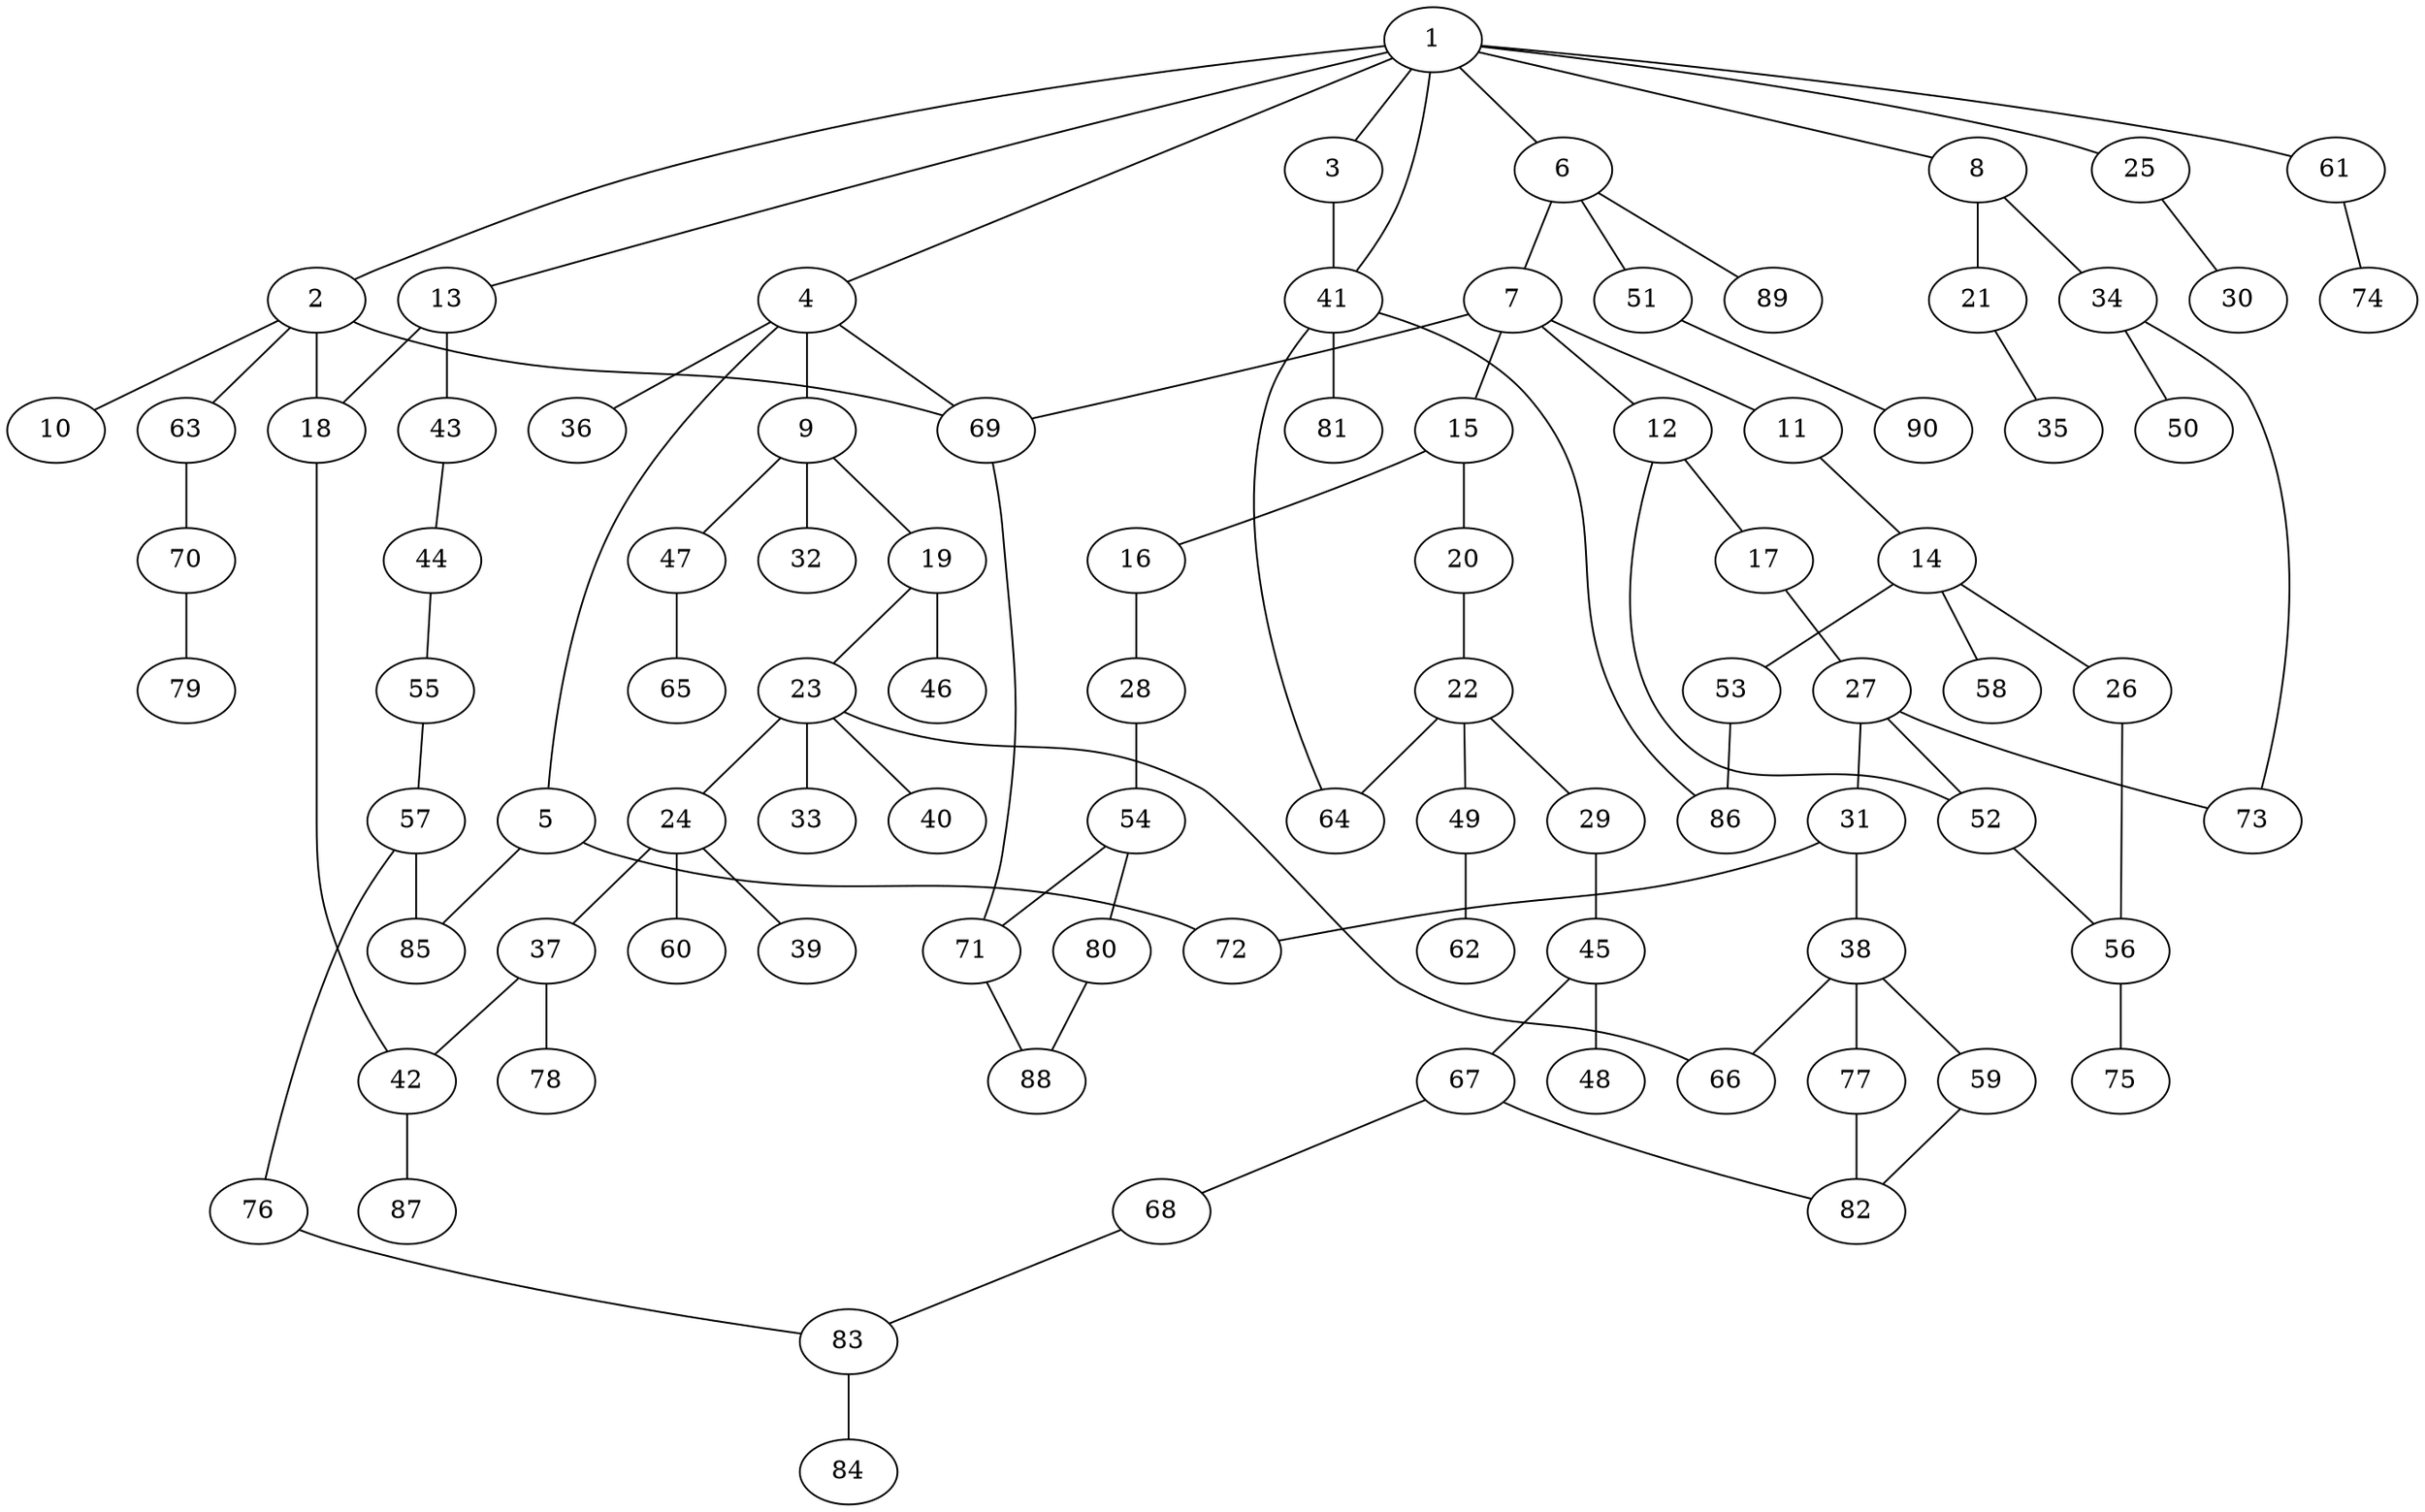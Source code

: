 graph graphname {1--2
1--3
1--4
1--6
1--8
1--13
1--25
1--41
1--61
2--10
2--18
2--63
2--69
3--41
4--5
4--9
4--36
4--69
5--72
5--85
6--7
6--51
6--89
7--11
7--12
7--15
7--69
8--21
8--34
9--19
9--32
9--47
11--14
12--17
12--52
13--18
13--43
14--26
14--53
14--58
15--16
15--20
16--28
17--27
18--42
19--23
19--46
20--22
21--35
22--29
22--49
22--64
23--24
23--33
23--40
23--66
24--37
24--39
24--60
25--30
26--56
27--31
27--52
27--73
28--54
29--45
31--38
31--72
34--50
34--73
37--42
37--78
38--59
38--66
38--77
41--64
41--81
41--86
42--87
43--44
44--55
45--48
45--67
47--65
49--62
51--90
52--56
53--86
54--71
54--80
55--57
56--75
57--76
57--85
59--82
61--74
63--70
67--68
67--82
68--83
69--71
70--79
71--88
76--83
77--82
80--88
83--84
}